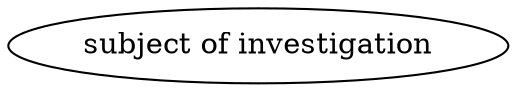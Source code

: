 digraph {
	graph [bb="0,0,240.48,36"];
	node [label="\N"];
	"subject of investigation"	 [height=0.5,
		label="subject of investigation",
		pos="120.24,18",
		width=3.34];
}
